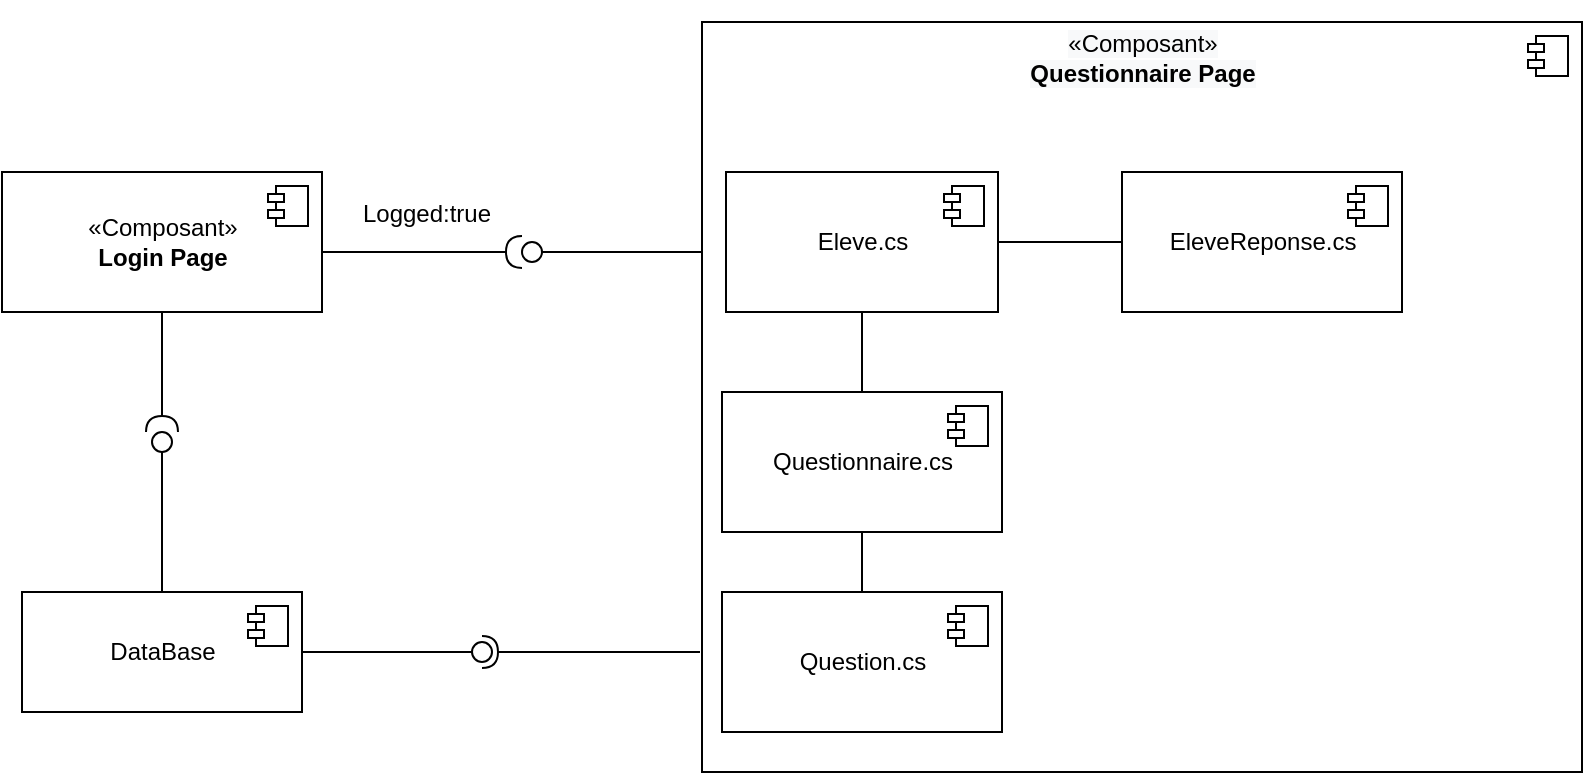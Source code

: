 <mxfile version="19.0.1" type="github">
  <diagram id="kX3VDzR_7YKXMPeujfR7" name="Page-1">
    <mxGraphModel dx="1573" dy="638" grid="1" gridSize="10" guides="1" tooltips="1" connect="1" arrows="1" fold="1" page="1" pageScale="1" pageWidth="827" pageHeight="1169" math="0" shadow="0">
      <root>
        <mxCell id="0" />
        <mxCell id="1" parent="0" />
        <mxCell id="aog7hyVDVLyCy8ViErFb-22" value="&lt;br&gt;&lt;span style=&quot;color: rgb(0, 0, 0); font-family: Helvetica; font-size: 12px; font-style: normal; font-variant-ligatures: normal; font-variant-caps: normal; font-weight: 400; letter-spacing: normal; orphans: 2; text-align: center; text-indent: 0px; text-transform: none; widows: 2; word-spacing: 0px; -webkit-text-stroke-width: 0px; background-color: rgb(248, 249, 250); text-decoration-thickness: initial; text-decoration-style: initial; text-decoration-color: initial; float: none; display: inline !important;&quot;&gt;«Composant»&lt;/span&gt;&lt;br style=&quot;color: rgb(0, 0, 0); font-family: Helvetica; font-size: 12px; font-style: normal; font-variant-ligatures: normal; font-variant-caps: normal; font-weight: 400; letter-spacing: normal; orphans: 2; text-align: center; text-indent: 0px; text-transform: none; widows: 2; word-spacing: 0px; -webkit-text-stroke-width: 0px; background-color: rgb(248, 249, 250); text-decoration-thickness: initial; text-decoration-style: initial; text-decoration-color: initial;&quot;&gt;&lt;b style=&quot;color: rgb(0, 0, 0); font-family: Helvetica; font-size: 12px; font-style: normal; font-variant-ligatures: normal; font-variant-caps: normal; letter-spacing: normal; orphans: 2; text-align: center; text-indent: 0px; text-transform: none; widows: 2; word-spacing: 0px; -webkit-text-stroke-width: 0px; background-color: rgb(248, 249, 250); text-decoration-thickness: initial; text-decoration-style: initial; text-decoration-color: initial;&quot;&gt;Questionnaire Page&lt;/b&gt;&lt;br&gt;" style="html=1;dropTarget=0;spacingTop=-354;" vertex="1" parent="1">
          <mxGeometry x="490" y="225" width="440" height="375" as="geometry" />
        </mxCell>
        <mxCell id="aog7hyVDVLyCy8ViErFb-23" value="" style="shape=module;jettyWidth=8;jettyHeight=4;" vertex="1" parent="aog7hyVDVLyCy8ViErFb-22">
          <mxGeometry x="1" width="20" height="20" relative="1" as="geometry">
            <mxPoint x="-27" y="7" as="offset" />
          </mxGeometry>
        </mxCell>
        <mxCell id="aog7hyVDVLyCy8ViErFb-1" value="«Composant»&lt;br&gt;&lt;b&gt;Login Page&lt;/b&gt;" style="html=1;dropTarget=0;" vertex="1" parent="1">
          <mxGeometry x="140" y="300" width="160" height="70" as="geometry" />
        </mxCell>
        <mxCell id="aog7hyVDVLyCy8ViErFb-2" value="" style="shape=module;jettyWidth=8;jettyHeight=4;" vertex="1" parent="aog7hyVDVLyCy8ViErFb-1">
          <mxGeometry x="1" width="20" height="20" relative="1" as="geometry">
            <mxPoint x="-27" y="7" as="offset" />
          </mxGeometry>
        </mxCell>
        <mxCell id="aog7hyVDVLyCy8ViErFb-9" value="Logged:true" style="text;html=1;align=center;verticalAlign=middle;resizable=0;points=[];autosize=1;strokeColor=none;fillColor=none;" vertex="1" parent="1">
          <mxGeometry x="312" y="311" width="80" height="20" as="geometry" />
        </mxCell>
        <mxCell id="aog7hyVDVLyCy8ViErFb-24" style="edgeStyle=orthogonalEdgeStyle;rounded=0;orthogonalLoop=1;jettySize=auto;html=1;entryX=0.5;entryY=0;entryDx=0;entryDy=0;endArrow=none;endFill=0;" edge="1" parent="1" source="aog7hyVDVLyCy8ViErFb-10" target="aog7hyVDVLyCy8ViErFb-16">
          <mxGeometry relative="1" as="geometry" />
        </mxCell>
        <mxCell id="aog7hyVDVLyCy8ViErFb-26" style="edgeStyle=orthogonalEdgeStyle;rounded=0;orthogonalLoop=1;jettySize=auto;html=1;exitX=1;exitY=0.5;exitDx=0;exitDy=0;entryX=0;entryY=0.5;entryDx=0;entryDy=0;endArrow=none;endFill=0;" edge="1" parent="1" source="aog7hyVDVLyCy8ViErFb-10" target="aog7hyVDVLyCy8ViErFb-20">
          <mxGeometry relative="1" as="geometry" />
        </mxCell>
        <mxCell id="aog7hyVDVLyCy8ViErFb-10" value="Eleve.cs" style="html=1;dropTarget=0;" vertex="1" parent="1">
          <mxGeometry x="502" y="300" width="136" height="70" as="geometry" />
        </mxCell>
        <mxCell id="aog7hyVDVLyCy8ViErFb-11" value="" style="shape=module;jettyWidth=8;jettyHeight=4;" vertex="1" parent="aog7hyVDVLyCy8ViErFb-10">
          <mxGeometry x="1" width="20" height="20" relative="1" as="geometry">
            <mxPoint x="-27" y="7" as="offset" />
          </mxGeometry>
        </mxCell>
        <mxCell id="aog7hyVDVLyCy8ViErFb-12" value="DataBase" style="html=1;dropTarget=0;" vertex="1" parent="1">
          <mxGeometry x="150" y="510" width="140" height="60" as="geometry" />
        </mxCell>
        <mxCell id="aog7hyVDVLyCy8ViErFb-13" value="" style="shape=module;jettyWidth=8;jettyHeight=4;" vertex="1" parent="aog7hyVDVLyCy8ViErFb-12">
          <mxGeometry x="1" width="20" height="20" relative="1" as="geometry">
            <mxPoint x="-27" y="7" as="offset" />
          </mxGeometry>
        </mxCell>
        <mxCell id="aog7hyVDVLyCy8ViErFb-25" style="edgeStyle=orthogonalEdgeStyle;rounded=0;orthogonalLoop=1;jettySize=auto;html=1;entryX=0.5;entryY=0;entryDx=0;entryDy=0;endArrow=none;endFill=0;" edge="1" parent="1" source="aog7hyVDVLyCy8ViErFb-16" target="aog7hyVDVLyCy8ViErFb-18">
          <mxGeometry relative="1" as="geometry" />
        </mxCell>
        <mxCell id="aog7hyVDVLyCy8ViErFb-16" value="Questionnaire.cs" style="html=1;dropTarget=0;" vertex="1" parent="1">
          <mxGeometry x="500" y="410" width="140" height="70" as="geometry" />
        </mxCell>
        <mxCell id="aog7hyVDVLyCy8ViErFb-17" value="" style="shape=module;jettyWidth=8;jettyHeight=4;" vertex="1" parent="aog7hyVDVLyCy8ViErFb-16">
          <mxGeometry x="1" width="20" height="20" relative="1" as="geometry">
            <mxPoint x="-27" y="7" as="offset" />
          </mxGeometry>
        </mxCell>
        <mxCell id="aog7hyVDVLyCy8ViErFb-18" value="Question.cs" style="html=1;dropTarget=0;" vertex="1" parent="1">
          <mxGeometry x="500" y="510" width="140" height="70" as="geometry" />
        </mxCell>
        <mxCell id="aog7hyVDVLyCy8ViErFb-19" value="" style="shape=module;jettyWidth=8;jettyHeight=4;" vertex="1" parent="aog7hyVDVLyCy8ViErFb-18">
          <mxGeometry x="1" width="20" height="20" relative="1" as="geometry">
            <mxPoint x="-27" y="7" as="offset" />
          </mxGeometry>
        </mxCell>
        <mxCell id="aog7hyVDVLyCy8ViErFb-20" value="EleveReponse.cs" style="html=1;dropTarget=0;" vertex="1" parent="1">
          <mxGeometry x="700" y="300" width="140" height="70" as="geometry" />
        </mxCell>
        <mxCell id="aog7hyVDVLyCy8ViErFb-21" value="" style="shape=module;jettyWidth=8;jettyHeight=4;" vertex="1" parent="aog7hyVDVLyCy8ViErFb-20">
          <mxGeometry x="1" width="20" height="20" relative="1" as="geometry">
            <mxPoint x="-27" y="7" as="offset" />
          </mxGeometry>
        </mxCell>
        <mxCell id="aog7hyVDVLyCy8ViErFb-30" value="" style="rounded=0;orthogonalLoop=1;jettySize=auto;html=1;endArrow=none;endFill=0;sketch=0;sourcePerimeterSpacing=0;targetPerimeterSpacing=0;exitX=0.5;exitY=0;exitDx=0;exitDy=0;" edge="1" parent="1" source="aog7hyVDVLyCy8ViErFb-12">
          <mxGeometry relative="1" as="geometry">
            <mxPoint x="310" y="425" as="sourcePoint" />
            <mxPoint x="220" y="440" as="targetPoint" />
          </mxGeometry>
        </mxCell>
        <mxCell id="aog7hyVDVLyCy8ViErFb-31" value="" style="rounded=0;orthogonalLoop=1;jettySize=auto;html=1;endArrow=halfCircle;endFill=0;endSize=6;strokeWidth=1;sketch=0;exitX=0.5;exitY=1;exitDx=0;exitDy=0;" edge="1" parent="1" source="aog7hyVDVLyCy8ViErFb-1">
          <mxGeometry relative="1" as="geometry">
            <mxPoint x="290" y="420" as="sourcePoint" />
            <mxPoint x="220" y="430" as="targetPoint" />
          </mxGeometry>
        </mxCell>
        <mxCell id="aog7hyVDVLyCy8ViErFb-32" value="" style="ellipse;whiteSpace=wrap;html=1;align=center;aspect=fixed;resizable=0;points=[];outlineConnect=0;sketch=0;" vertex="1" parent="1">
          <mxGeometry x="215" y="430" width="10" height="10" as="geometry" />
        </mxCell>
        <mxCell id="aog7hyVDVLyCy8ViErFb-33" value="" style="rounded=0;orthogonalLoop=1;jettySize=auto;html=1;endArrow=none;endFill=0;sketch=0;sourcePerimeterSpacing=0;targetPerimeterSpacing=0;exitX=0;exitY=0.25;exitDx=0;exitDy=0;" edge="1" parent="1">
          <mxGeometry relative="1" as="geometry">
            <mxPoint x="490" y="340" as="sourcePoint" />
            <mxPoint x="410" y="340" as="targetPoint" />
          </mxGeometry>
        </mxCell>
        <mxCell id="aog7hyVDVLyCy8ViErFb-34" value="" style="rounded=0;orthogonalLoop=1;jettySize=auto;html=1;endArrow=halfCircle;endFill=0;endSize=6;strokeWidth=1;sketch=0;exitX=1;exitY=0.5;exitDx=0;exitDy=0;" edge="1" parent="1">
          <mxGeometry relative="1" as="geometry">
            <mxPoint x="300" y="340" as="sourcePoint" />
            <mxPoint x="400" y="340" as="targetPoint" />
          </mxGeometry>
        </mxCell>
        <mxCell id="aog7hyVDVLyCy8ViErFb-35" value="" style="ellipse;whiteSpace=wrap;html=1;align=center;aspect=fixed;resizable=0;points=[];outlineConnect=0;sketch=0;" vertex="1" parent="1">
          <mxGeometry x="400" y="335" width="10" height="10" as="geometry" />
        </mxCell>
        <mxCell id="aog7hyVDVLyCy8ViErFb-36" value="" style="rounded=0;orthogonalLoop=1;jettySize=auto;html=1;endArrow=none;endFill=0;sketch=0;sourcePerimeterSpacing=0;targetPerimeterSpacing=0;exitX=1;exitY=0.5;exitDx=0;exitDy=0;" edge="1" target="aog7hyVDVLyCy8ViErFb-38" parent="1" source="aog7hyVDVLyCy8ViErFb-12">
          <mxGeometry relative="1" as="geometry">
            <mxPoint x="360" y="545" as="sourcePoint" />
          </mxGeometry>
        </mxCell>
        <mxCell id="aog7hyVDVLyCy8ViErFb-37" value="" style="rounded=0;orthogonalLoop=1;jettySize=auto;html=1;endArrow=halfCircle;endFill=0;entryX=0.5;entryY=0.5;endSize=6;strokeWidth=1;sketch=0;" edge="1" target="aog7hyVDVLyCy8ViErFb-38" parent="1">
          <mxGeometry relative="1" as="geometry">
            <mxPoint x="489" y="540" as="sourcePoint" />
          </mxGeometry>
        </mxCell>
        <mxCell id="aog7hyVDVLyCy8ViErFb-38" value="" style="ellipse;whiteSpace=wrap;html=1;align=center;aspect=fixed;resizable=0;points=[];outlineConnect=0;sketch=0;" vertex="1" parent="1">
          <mxGeometry x="375" y="535" width="10" height="10" as="geometry" />
        </mxCell>
      </root>
    </mxGraphModel>
  </diagram>
</mxfile>
